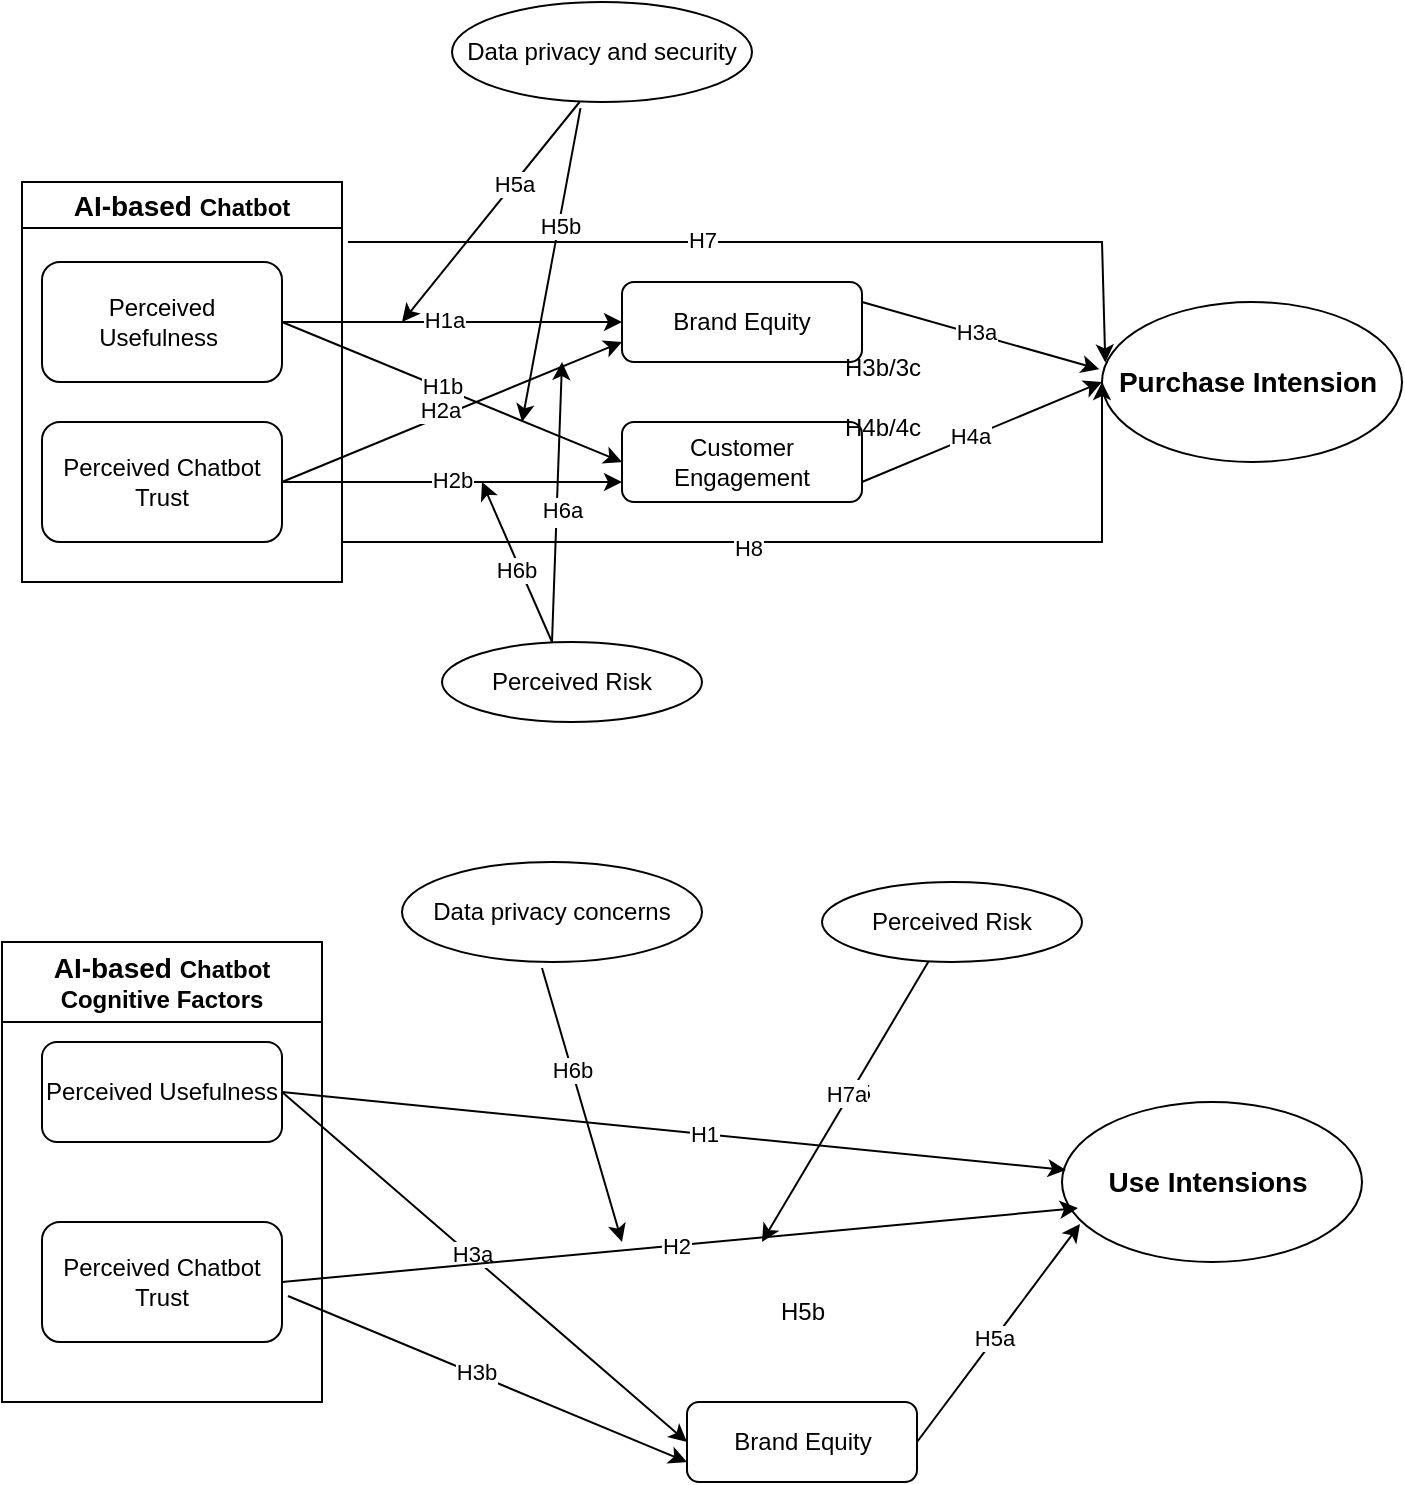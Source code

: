 <mxfile version="28.0.7">
  <diagram name="Page-1" id="FZs6Rt4ACzhvYpM6SBXu">
    <mxGraphModel dx="976" dy="630" grid="1" gridSize="10" guides="1" tooltips="1" connect="1" arrows="1" fold="1" page="1" pageScale="1" pageWidth="850" pageHeight="1100" math="0" shadow="0">
      <root>
        <mxCell id="0" />
        <mxCell id="1" parent="0" />
        <mxCell id="X6JH5Qs2MuLJ38H26zWU-1" value="Perceived Usefulness&amp;nbsp;" style="rounded=1;whiteSpace=wrap;html=1;" parent="1" vertex="1">
          <mxGeometry x="90" y="260" width="120" height="60" as="geometry" />
        </mxCell>
        <mxCell id="X6JH5Qs2MuLJ38H26zWU-3" value="&lt;b style=&quot;font-size: 14px;&quot;&gt;AI-based&amp;nbsp;&lt;/b&gt;Chatbot" style="swimlane;whiteSpace=wrap;html=1;" parent="1" vertex="1">
          <mxGeometry x="80" y="220" width="160" height="200" as="geometry" />
        </mxCell>
        <mxCell id="X6JH5Qs2MuLJ38H26zWU-2" value="Perceived Chatbot Trust" style="rounded=1;whiteSpace=wrap;html=1;" parent="X6JH5Qs2MuLJ38H26zWU-3" vertex="1">
          <mxGeometry x="10" y="120" width="120" height="60" as="geometry" />
        </mxCell>
        <mxCell id="X6JH5Qs2MuLJ38H26zWU-4" value="Brand Equity" style="rounded=1;whiteSpace=wrap;html=1;" parent="1" vertex="1">
          <mxGeometry x="380" y="270" width="120" height="40" as="geometry" />
        </mxCell>
        <mxCell id="X6JH5Qs2MuLJ38H26zWU-5" value="Customer Engagement" style="rounded=1;whiteSpace=wrap;html=1;" parent="1" vertex="1">
          <mxGeometry x="380" y="340" width="120" height="40" as="geometry" />
        </mxCell>
        <mxCell id="X6JH5Qs2MuLJ38H26zWU-6" value="" style="endArrow=classic;html=1;rounded=0;exitX=1;exitY=0.5;exitDx=0;exitDy=0;" parent="1" source="X6JH5Qs2MuLJ38H26zWU-2" edge="1">
          <mxGeometry width="50" height="50" relative="1" as="geometry">
            <mxPoint x="240" y="320" as="sourcePoint" />
            <mxPoint x="380" y="300" as="targetPoint" />
          </mxGeometry>
        </mxCell>
        <mxCell id="X6JH5Qs2MuLJ38H26zWU-36" value="H" style="edgeLabel;html=1;align=center;verticalAlign=middle;resizable=0;points=[];" parent="X6JH5Qs2MuLJ38H26zWU-6" vertex="1" connectable="0">
          <mxGeometry x="-0.066" y="1" relative="1" as="geometry">
            <mxPoint as="offset" />
          </mxGeometry>
        </mxCell>
        <mxCell id="X6JH5Qs2MuLJ38H26zWU-37" value="H2a" style="edgeLabel;html=1;align=center;verticalAlign=middle;resizable=0;points=[];" parent="X6JH5Qs2MuLJ38H26zWU-6" vertex="1" connectable="0">
          <mxGeometry x="-0.064" y="3" relative="1" as="geometry">
            <mxPoint y="-1" as="offset" />
          </mxGeometry>
        </mxCell>
        <mxCell id="X6JH5Qs2MuLJ38H26zWU-7" value="" style="endArrow=classic;html=1;rounded=0;entryX=0;entryY=0.75;entryDx=0;entryDy=0;exitX=1;exitY=0.5;exitDx=0;exitDy=0;" parent="1" source="X6JH5Qs2MuLJ38H26zWU-2" target="X6JH5Qs2MuLJ38H26zWU-5" edge="1">
          <mxGeometry width="50" height="50" relative="1" as="geometry">
            <mxPoint x="240" y="320" as="sourcePoint" />
            <mxPoint x="370" y="280" as="targetPoint" />
          </mxGeometry>
        </mxCell>
        <mxCell id="X6JH5Qs2MuLJ38H26zWU-21" value="H2b" style="edgeLabel;html=1;align=center;verticalAlign=middle;resizable=0;points=[];" parent="X6JH5Qs2MuLJ38H26zWU-7" vertex="1" connectable="0">
          <mxGeometry x="-0.004" y="1" relative="1" as="geometry">
            <mxPoint as="offset" />
          </mxGeometry>
        </mxCell>
        <mxCell id="X6JH5Qs2MuLJ38H26zWU-8" value="&lt;font style=&quot;font-size: 14px;&quot;&gt;&lt;b&gt;Purchase Intension&amp;nbsp;&lt;/b&gt;&lt;/font&gt;" style="ellipse;whiteSpace=wrap;html=1;" parent="1" vertex="1">
          <mxGeometry x="620" y="280" width="150" height="80" as="geometry" />
        </mxCell>
        <mxCell id="X6JH5Qs2MuLJ38H26zWU-9" value="" style="endArrow=classic;html=1;rounded=0;entryX=-0.009;entryY=0.42;entryDx=0;entryDy=0;exitX=1;exitY=0.25;exitDx=0;exitDy=0;entryPerimeter=0;" parent="1" source="X6JH5Qs2MuLJ38H26zWU-4" target="X6JH5Qs2MuLJ38H26zWU-8" edge="1">
          <mxGeometry width="50" height="50" relative="1" as="geometry">
            <mxPoint x="480" y="270" as="sourcePoint" />
            <mxPoint x="530" y="220" as="targetPoint" />
          </mxGeometry>
        </mxCell>
        <mxCell id="X6JH5Qs2MuLJ38H26zWU-22" value="H3a" style="edgeLabel;html=1;align=center;verticalAlign=middle;resizable=0;points=[];" parent="X6JH5Qs2MuLJ38H26zWU-9" vertex="1" connectable="0">
          <mxGeometry x="-0.054" y="1" relative="1" as="geometry">
            <mxPoint as="offset" />
          </mxGeometry>
        </mxCell>
        <mxCell id="X6JH5Qs2MuLJ38H26zWU-10" value="" style="endArrow=classic;html=1;rounded=0;exitX=1;exitY=0.75;exitDx=0;exitDy=0;entryX=0;entryY=0.5;entryDx=0;entryDy=0;" parent="1" source="X6JH5Qs2MuLJ38H26zWU-5" target="X6JH5Qs2MuLJ38H26zWU-8" edge="1">
          <mxGeometry width="50" height="50" relative="1" as="geometry">
            <mxPoint x="490" y="280" as="sourcePoint" />
            <mxPoint x="650" y="278" as="targetPoint" />
          </mxGeometry>
        </mxCell>
        <mxCell id="X6JH5Qs2MuLJ38H26zWU-24" value="H4a" style="edgeLabel;html=1;align=center;verticalAlign=middle;resizable=0;points=[];" parent="X6JH5Qs2MuLJ38H26zWU-10" vertex="1" connectable="0">
          <mxGeometry x="-0.118" y="1" relative="1" as="geometry">
            <mxPoint x="1" as="offset" />
          </mxGeometry>
        </mxCell>
        <mxCell id="X6JH5Qs2MuLJ38H26zWU-17" value="" style="endArrow=classic;html=1;rounded=0;exitX=0.592;exitY=1;exitDx=0;exitDy=0;exitPerimeter=0;" parent="1" edge="1">
          <mxGeometry width="50" height="50" relative="1" as="geometry">
            <mxPoint x="358.8" y="180" as="sourcePoint" />
            <mxPoint x="270" y="290" as="targetPoint" />
          </mxGeometry>
        </mxCell>
        <mxCell id="X6JH5Qs2MuLJ38H26zWU-26" value="H5a" style="edgeLabel;html=1;align=center;verticalAlign=middle;resizable=0;points=[];" parent="X6JH5Qs2MuLJ38H26zWU-17" vertex="1" connectable="0">
          <mxGeometry x="-0.254" relative="1" as="geometry">
            <mxPoint as="offset" />
          </mxGeometry>
        </mxCell>
        <mxCell id="X6JH5Qs2MuLJ38H26zWU-19" value="" style="endArrow=classic;html=1;rounded=0;exitX=0.5;exitY=0;exitDx=0;exitDy=0;" parent="1" edge="1">
          <mxGeometry width="50" height="50" relative="1" as="geometry">
            <mxPoint x="345" y="450" as="sourcePoint" />
            <mxPoint x="310" y="370" as="targetPoint" />
          </mxGeometry>
        </mxCell>
        <mxCell id="X6JH5Qs2MuLJ38H26zWU-27" value="H6b" style="edgeLabel;html=1;align=center;verticalAlign=middle;resizable=0;points=[];" parent="X6JH5Qs2MuLJ38H26zWU-19" vertex="1" connectable="0">
          <mxGeometry x="-0.079" y="2" relative="1" as="geometry">
            <mxPoint as="offset" />
          </mxGeometry>
        </mxCell>
        <mxCell id="X6JH5Qs2MuLJ38H26zWU-28" value="" style="endArrow=classic;html=1;rounded=0;entryX=0;entryY=0.5;entryDx=0;entryDy=0;" parent="1" target="X6JH5Qs2MuLJ38H26zWU-8" edge="1">
          <mxGeometry width="50" height="50" relative="1" as="geometry">
            <mxPoint x="240" y="400" as="sourcePoint" />
            <mxPoint x="669.16" y="368.8" as="targetPoint" />
            <Array as="points">
              <mxPoint x="620" y="400" />
            </Array>
          </mxGeometry>
        </mxCell>
        <mxCell id="X6JH5Qs2MuLJ38H26zWU-31" value="H8" style="edgeLabel;html=1;align=center;verticalAlign=middle;resizable=0;points=[];" parent="X6JH5Qs2MuLJ38H26zWU-28" vertex="1" connectable="0">
          <mxGeometry x="-0.119" y="-3" relative="1" as="geometry">
            <mxPoint as="offset" />
          </mxGeometry>
        </mxCell>
        <mxCell id="X6JH5Qs2MuLJ38H26zWU-29" value="" style="endArrow=classic;html=1;rounded=0;entryX=0.011;entryY=0.378;entryDx=0;entryDy=0;entryPerimeter=0;" parent="1" target="X6JH5Qs2MuLJ38H26zWU-8" edge="1">
          <mxGeometry width="50" height="50" relative="1" as="geometry">
            <mxPoint x="243" y="250" as="sourcePoint" />
            <mxPoint x="679" y="389" as="targetPoint" />
            <Array as="points">
              <mxPoint x="620" y="250" />
            </Array>
          </mxGeometry>
        </mxCell>
        <mxCell id="X6JH5Qs2MuLJ38H26zWU-30" value="H7" style="edgeLabel;html=1;align=center;verticalAlign=middle;resizable=0;points=[];" parent="X6JH5Qs2MuLJ38H26zWU-29" vertex="1" connectable="0">
          <mxGeometry x="-0.168" y="-2" relative="1" as="geometry">
            <mxPoint x="-5" y="-3" as="offset" />
          </mxGeometry>
        </mxCell>
        <mxCell id="X6JH5Qs2MuLJ38H26zWU-33" value="" style="endArrow=classic;html=1;rounded=0;exitX=1;exitY=0.5;exitDx=0;exitDy=0;" parent="1" source="X6JH5Qs2MuLJ38H26zWU-1" edge="1">
          <mxGeometry width="50" height="50" relative="1" as="geometry">
            <mxPoint x="220" y="300" as="sourcePoint" />
            <mxPoint x="380" y="360" as="targetPoint" />
          </mxGeometry>
        </mxCell>
        <mxCell id="X6JH5Qs2MuLJ38H26zWU-35" value="H1b" style="edgeLabel;html=1;align=center;verticalAlign=middle;resizable=0;points=[];" parent="X6JH5Qs2MuLJ38H26zWU-33" vertex="1" connectable="0">
          <mxGeometry x="-0.072" y="1" relative="1" as="geometry">
            <mxPoint as="offset" />
          </mxGeometry>
        </mxCell>
        <mxCell id="X6JH5Qs2MuLJ38H26zWU-34" value="" style="endArrow=classic;html=1;rounded=0;exitX=1;exitY=0.5;exitDx=0;exitDy=0;entryX=0;entryY=0.5;entryDx=0;entryDy=0;" parent="1" source="X6JH5Qs2MuLJ38H26zWU-1" target="X6JH5Qs2MuLJ38H26zWU-4" edge="1">
          <mxGeometry width="50" height="50" relative="1" as="geometry">
            <mxPoint x="210" y="290" as="sourcePoint" />
            <mxPoint x="275" y="271.944" as="targetPoint" />
          </mxGeometry>
        </mxCell>
        <mxCell id="X6JH5Qs2MuLJ38H26zWU-39" value="H1a" style="edgeLabel;html=1;align=center;verticalAlign=middle;resizable=0;points=[];" parent="X6JH5Qs2MuLJ38H26zWU-34" vertex="1" connectable="0">
          <mxGeometry x="-0.046" y="1" relative="1" as="geometry">
            <mxPoint as="offset" />
          </mxGeometry>
        </mxCell>
        <mxCell id="X6JH5Qs2MuLJ38H26zWU-40" value="H3b/3c" style="text;html=1;align=center;verticalAlign=middle;resizable=0;points=[];autosize=1;strokeColor=none;fillColor=none;" parent="1" vertex="1">
          <mxGeometry x="480" y="298" width="60" height="30" as="geometry" />
        </mxCell>
        <mxCell id="X6JH5Qs2MuLJ38H26zWU-41" value="H4b/4c" style="text;html=1;align=center;verticalAlign=middle;resizable=0;points=[];autosize=1;strokeColor=none;fillColor=none;" parent="1" vertex="1">
          <mxGeometry x="480" y="328" width="60" height="30" as="geometry" />
        </mxCell>
        <mxCell id="X6JH5Qs2MuLJ38H26zWU-44" value="" style="endArrow=classic;html=1;rounded=0;exitX=0.5;exitY=0;exitDx=0;exitDy=0;" parent="1" edge="1">
          <mxGeometry width="50" height="50" relative="1" as="geometry">
            <mxPoint x="345" y="450" as="sourcePoint" />
            <mxPoint x="350" y="310" as="targetPoint" />
          </mxGeometry>
        </mxCell>
        <mxCell id="X6JH5Qs2MuLJ38H26zWU-45" value="H6" style="edgeLabel;html=1;align=center;verticalAlign=middle;resizable=0;points=[];" parent="X6JH5Qs2MuLJ38H26zWU-44" vertex="1" connectable="0">
          <mxGeometry x="-0.079" y="2" relative="1" as="geometry">
            <mxPoint as="offset" />
          </mxGeometry>
        </mxCell>
        <mxCell id="X6JH5Qs2MuLJ38H26zWU-46" value="H6a" style="edgeLabel;html=1;align=center;verticalAlign=middle;resizable=0;points=[];" parent="X6JH5Qs2MuLJ38H26zWU-44" vertex="1" connectable="0">
          <mxGeometry x="-0.049" y="-2" relative="1" as="geometry">
            <mxPoint as="offset" />
          </mxGeometry>
        </mxCell>
        <mxCell id="X6JH5Qs2MuLJ38H26zWU-47" value="" style="endArrow=classic;html=1;rounded=0;exitX=0.595;exitY=1.077;exitDx=0;exitDy=0;exitPerimeter=0;" parent="1" edge="1">
          <mxGeometry width="50" height="50" relative="1" as="geometry">
            <mxPoint x="359.25" y="183.08" as="sourcePoint" />
            <mxPoint x="330" y="340" as="targetPoint" />
          </mxGeometry>
        </mxCell>
        <mxCell id="X6JH5Qs2MuLJ38H26zWU-48" value="H5b" style="edgeLabel;html=1;align=center;verticalAlign=middle;resizable=0;points=[];" parent="X6JH5Qs2MuLJ38H26zWU-47" vertex="1" connectable="0">
          <mxGeometry x="-0.254" relative="1" as="geometry">
            <mxPoint as="offset" />
          </mxGeometry>
        </mxCell>
        <mxCell id="X6JH5Qs2MuLJ38H26zWU-50" value="&lt;b style=&quot;font-size: 14px;&quot;&gt;AI-based&amp;nbsp;&lt;/b&gt;Chatbot Cognitive Factors" style="swimlane;whiteSpace=wrap;html=1;startSize=40;" parent="1" vertex="1">
          <mxGeometry x="70" y="600" width="160" height="230" as="geometry" />
        </mxCell>
        <mxCell id="X6JH5Qs2MuLJ38H26zWU-51" value="Perceived Chatbot Trust" style="rounded=1;whiteSpace=wrap;html=1;" parent="X6JH5Qs2MuLJ38H26zWU-50" vertex="1">
          <mxGeometry x="20" y="140" width="120" height="60" as="geometry" />
        </mxCell>
        <mxCell id="X6JH5Qs2MuLJ38H26zWU-49" value="Perceived Usefulness" style="rounded=1;whiteSpace=wrap;html=1;" parent="X6JH5Qs2MuLJ38H26zWU-50" vertex="1">
          <mxGeometry x="20" y="50" width="120" height="50" as="geometry" />
        </mxCell>
        <mxCell id="X6JH5Qs2MuLJ38H26zWU-52" value="Brand Equity" style="rounded=1;whiteSpace=wrap;html=1;" parent="1" vertex="1">
          <mxGeometry x="412.5" y="830" width="115" height="40" as="geometry" />
        </mxCell>
        <mxCell id="X6JH5Qs2MuLJ38H26zWU-54" value="" style="endArrow=classic;html=1;rounded=0;exitX=1.025;exitY=0.617;exitDx=0;exitDy=0;entryX=0;entryY=0.75;entryDx=0;entryDy=0;exitPerimeter=0;" parent="1" source="X6JH5Qs2MuLJ38H26zWU-51" target="X6JH5Qs2MuLJ38H26zWU-52" edge="1">
          <mxGeometry width="50" height="50" relative="1" as="geometry">
            <mxPoint x="230" y="750" as="sourcePoint" />
            <mxPoint x="370" y="730" as="targetPoint" />
          </mxGeometry>
        </mxCell>
        <mxCell id="X6JH5Qs2MuLJ38H26zWU-55" value="H3b" style="edgeLabel;html=1;align=center;verticalAlign=middle;resizable=0;points=[];" parent="X6JH5Qs2MuLJ38H26zWU-54" vertex="1" connectable="0">
          <mxGeometry x="-0.066" y="1" relative="1" as="geometry">
            <mxPoint as="offset" />
          </mxGeometry>
        </mxCell>
        <mxCell id="X6JH5Qs2MuLJ38H26zWU-59" value="&lt;font style=&quot;font-size: 14px;&quot;&gt;&lt;b&gt;Use Intensions&amp;nbsp;&lt;/b&gt;&lt;/font&gt;" style="ellipse;whiteSpace=wrap;html=1;" parent="1" vertex="1">
          <mxGeometry x="600" y="680" width="150" height="80" as="geometry" />
        </mxCell>
        <mxCell id="X6JH5Qs2MuLJ38H26zWU-60" value="" style="endArrow=classic;html=1;rounded=0;exitX=1;exitY=0.5;exitDx=0;exitDy=0;entryX=0.06;entryY=0.763;entryDx=0;entryDy=0;entryPerimeter=0;" parent="1" source="X6JH5Qs2MuLJ38H26zWU-52" edge="1" target="X6JH5Qs2MuLJ38H26zWU-59">
          <mxGeometry width="50" height="50" relative="1" as="geometry">
            <mxPoint x="470" y="700" as="sourcePoint" />
            <mxPoint x="610" y="750" as="targetPoint" />
          </mxGeometry>
        </mxCell>
        <mxCell id="X6JH5Qs2MuLJ38H26zWU-61" value="H5a" style="edgeLabel;html=1;align=center;verticalAlign=middle;resizable=0;points=[];" parent="X6JH5Qs2MuLJ38H26zWU-60" vertex="1" connectable="0">
          <mxGeometry x="-0.054" y="1" relative="1" as="geometry">
            <mxPoint as="offset" />
          </mxGeometry>
        </mxCell>
        <mxCell id="X6JH5Qs2MuLJ38H26zWU-74" value="" style="endArrow=classic;html=1;rounded=0;exitX=1;exitY=0.5;exitDx=0;exitDy=0;entryX=0;entryY=0.5;entryDx=0;entryDy=0;" parent="1" source="X6JH5Qs2MuLJ38H26zWU-49" edge="1" target="X6JH5Qs2MuLJ38H26zWU-52">
          <mxGeometry width="50" height="50" relative="1" as="geometry">
            <mxPoint x="210" y="730" as="sourcePoint" />
            <mxPoint x="380" y="900" as="targetPoint" />
          </mxGeometry>
        </mxCell>
        <mxCell id="X6JH5Qs2MuLJ38H26zWU-75" value="H3a" style="edgeLabel;html=1;align=center;verticalAlign=middle;resizable=0;points=[];" parent="X6JH5Qs2MuLJ38H26zWU-74" vertex="1" connectable="0">
          <mxGeometry x="-0.072" y="1" relative="1" as="geometry">
            <mxPoint as="offset" />
          </mxGeometry>
        </mxCell>
        <mxCell id="X6JH5Qs2MuLJ38H26zWU-78" value="H5b" style="text;html=1;align=center;verticalAlign=middle;resizable=0;points=[];autosize=1;strokeColor=none;fillColor=none;" parent="1" vertex="1">
          <mxGeometry x="445" y="770" width="50" height="30" as="geometry" />
        </mxCell>
        <mxCell id="X6JH5Qs2MuLJ38H26zWU-80" value="" style="endArrow=classic;html=1;rounded=0;" parent="1" edge="1" source="HFFctY4y6C58vkO1dMiE-4">
          <mxGeometry width="50" height="50" relative="1" as="geometry">
            <mxPoint x="350" y="850" as="sourcePoint" />
            <mxPoint x="450" y="750" as="targetPoint" />
          </mxGeometry>
        </mxCell>
        <mxCell id="X6JH5Qs2MuLJ38H26zWU-81" value="H5" style="edgeLabel;html=1;align=center;verticalAlign=middle;resizable=0;points=[];" parent="X6JH5Qs2MuLJ38H26zWU-80" vertex="1" connectable="0">
          <mxGeometry x="-0.079" y="2" relative="1" as="geometry">
            <mxPoint as="offset" />
          </mxGeometry>
        </mxCell>
        <mxCell id="X6JH5Qs2MuLJ38H26zWU-82" value="H7a" style="edgeLabel;html=1;align=center;verticalAlign=middle;resizable=0;points=[];" parent="X6JH5Qs2MuLJ38H26zWU-80" vertex="1" connectable="0">
          <mxGeometry x="-0.049" y="-2" relative="1" as="geometry">
            <mxPoint as="offset" />
          </mxGeometry>
        </mxCell>
        <mxCell id="X6JH5Qs2MuLJ38H26zWU-83" value="" style="endArrow=classic;html=1;rounded=0;" parent="1" edge="1">
          <mxGeometry width="50" height="50" relative="1" as="geometry">
            <mxPoint x="340" y="613" as="sourcePoint" />
            <mxPoint x="380" y="750" as="targetPoint" />
          </mxGeometry>
        </mxCell>
        <mxCell id="X6JH5Qs2MuLJ38H26zWU-84" value="H6b" style="edgeLabel;html=1;align=center;verticalAlign=middle;resizable=0;points=[];" parent="X6JH5Qs2MuLJ38H26zWU-83" vertex="1" connectable="0">
          <mxGeometry x="-0.254" relative="1" as="geometry">
            <mxPoint as="offset" />
          </mxGeometry>
        </mxCell>
        <mxCell id="HFFctY4y6C58vkO1dMiE-1" value="Data privacy and security" style="ellipse;whiteSpace=wrap;html=1;" parent="1" vertex="1">
          <mxGeometry x="295" y="130" width="150" height="50" as="geometry" />
        </mxCell>
        <mxCell id="HFFctY4y6C58vkO1dMiE-2" value="Perceived Risk" style="ellipse;whiteSpace=wrap;html=1;" parent="1" vertex="1">
          <mxGeometry x="290" y="450" width="130" height="40" as="geometry" />
        </mxCell>
        <mxCell id="HFFctY4y6C58vkO1dMiE-3" value="Data privacy concerns" style="ellipse;whiteSpace=wrap;html=1;" parent="1" vertex="1">
          <mxGeometry x="270" y="560" width="150" height="50" as="geometry" />
        </mxCell>
        <mxCell id="HFFctY4y6C58vkO1dMiE-4" value="Perceived Risk" style="ellipse;whiteSpace=wrap;html=1;" parent="1" vertex="1">
          <mxGeometry x="480" y="570" width="130" height="40" as="geometry" />
        </mxCell>
        <mxCell id="wnKXYgk9LDf92tsni8AV-2" value="" style="endArrow=classic;html=1;rounded=0;exitX=1;exitY=0.5;exitDx=0;exitDy=0;entryX=0.013;entryY=0.425;entryDx=0;entryDy=0;entryPerimeter=0;" edge="1" parent="1" source="X6JH5Qs2MuLJ38H26zWU-49" target="X6JH5Qs2MuLJ38H26zWU-59">
          <mxGeometry width="50" height="50" relative="1" as="geometry">
            <mxPoint x="400" y="790" as="sourcePoint" />
            <mxPoint x="450" y="740" as="targetPoint" />
          </mxGeometry>
        </mxCell>
        <mxCell id="wnKXYgk9LDf92tsni8AV-4" value="H1" style="edgeLabel;html=1;align=center;verticalAlign=middle;resizable=0;points=[];" vertex="1" connectable="0" parent="wnKXYgk9LDf92tsni8AV-2">
          <mxGeometry x="0.077" relative="1" as="geometry">
            <mxPoint as="offset" />
          </mxGeometry>
        </mxCell>
        <mxCell id="wnKXYgk9LDf92tsni8AV-3" value="" style="endArrow=classic;html=1;rounded=0;exitX=1;exitY=0.5;exitDx=0;exitDy=0;entryX=0.053;entryY=0.663;entryDx=0;entryDy=0;entryPerimeter=0;" edge="1" parent="1" source="X6JH5Qs2MuLJ38H26zWU-51" target="X6JH5Qs2MuLJ38H26zWU-59">
          <mxGeometry width="50" height="50" relative="1" as="geometry">
            <mxPoint x="400" y="790" as="sourcePoint" />
            <mxPoint x="450" y="740" as="targetPoint" />
          </mxGeometry>
        </mxCell>
        <mxCell id="wnKXYgk9LDf92tsni8AV-5" value="H2" style="edgeLabel;html=1;align=center;verticalAlign=middle;resizable=0;points=[];" vertex="1" connectable="0" parent="wnKXYgk9LDf92tsni8AV-3">
          <mxGeometry x="-0.01" relative="1" as="geometry">
            <mxPoint as="offset" />
          </mxGeometry>
        </mxCell>
      </root>
    </mxGraphModel>
  </diagram>
</mxfile>
